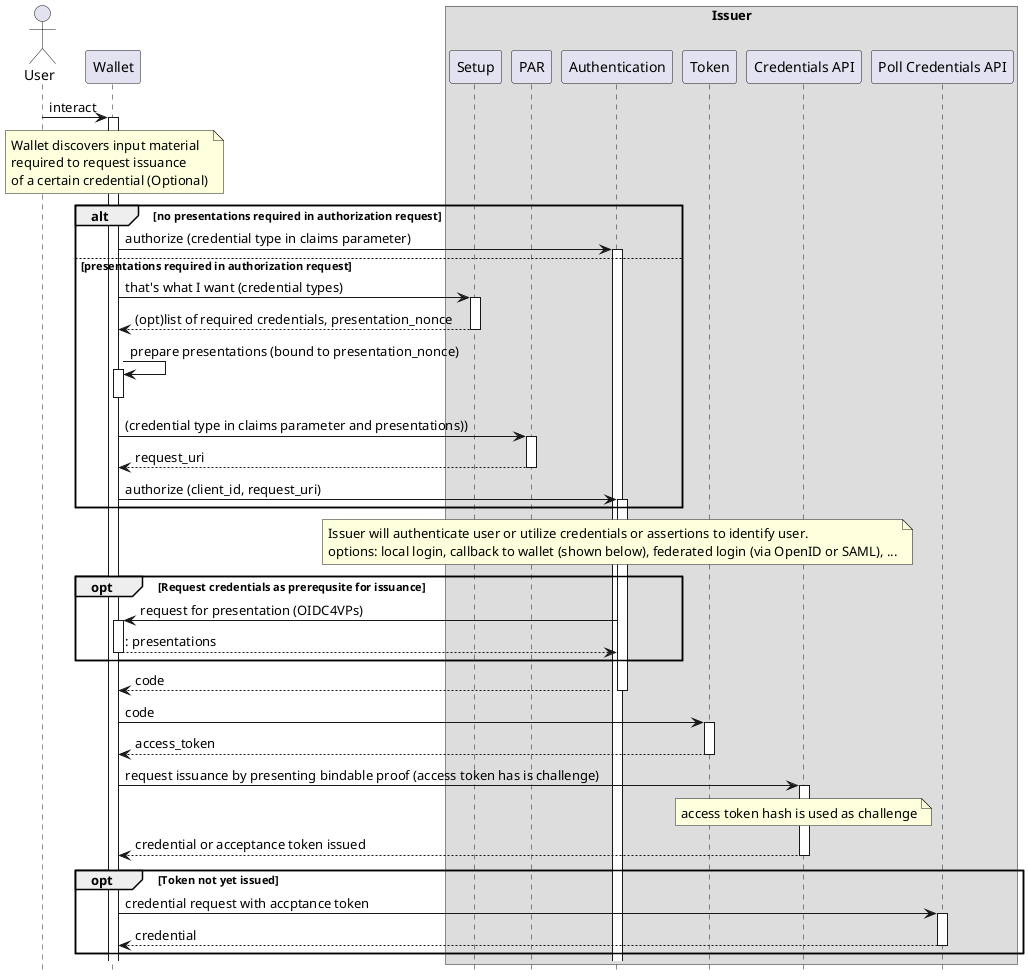 @startuml

actor User as U
participant Wallet as W
box Issuer
participant "Setup" as Setup
participant "PAR" as PAR
participant "Authentication" as AS
participant "Token" as T
participant "Credentials API" as P
participant "Poll Credentials API" as I
end box
autoactivate on
hide footbox

U -> W: interact
note over W: Wallet discovers input material\nrequired to request issuance\nof a certain credential (Optional)

alt no presentations required in authorization request
W -> AS: authorize (credential type in claims parameter)

else presentations required in authorization request
W -> Setup: that's what I want (credential types)
return (opt)list of required credentials, presentation_nonce

W -> W: prepare presentations (bound to presentation_nonce)
deactivate W

W -> PAR: (credential type in claims parameter and presentations))
return request_uri

W -> AS: authorize (client_id, request_uri)
end

note over AS: Issuer will authenticate user or utilize credentials or assertions to identify user. \noptions: local login, callback to wallet (shown below), federated login (via OpenID or SAML), ...

opt Request credentials as prerequsite for issuance
AS -> W: request for presentation (OIDC4VPs)
return: presentations
end opt

return code

W -> T: code
return access_token

W->P: request issuance by presenting bindable proof (access token has is challenge)

note over P: access token hash is used as challenge

return credential or acceptance token issued
opt Token not yet issued

W->I: credential request with accptance token
return credential
end opt

@enduml